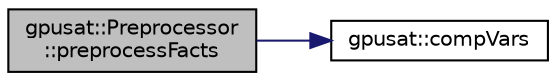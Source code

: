 digraph "gpusat::Preprocessor::preprocessFacts"
{
 // INTERACTIVE_SVG=YES
 // LATEX_PDF_SIZE
  edge [fontname="Helvetica",fontsize="10",labelfontname="Helvetica",labelfontsize="10"];
  node [fontname="Helvetica",fontsize="10",shape=record];
  rankdir="LR";
  Node1 [label="gpusat::Preprocessor\l::preprocessFacts",height=0.2,width=0.4,color="black", fillcolor="grey75", style="filled", fontcolor="black",tooltip=" "];
  Node1 -> Node2 [color="midnightblue",fontsize="10",style="solid",fontname="Helvetica"];
  Node2 [label="gpusat::compVars",height=0.2,width=0.4,color="black", fillcolor="white", style="filled",URL="$namespacegpusat.html#a1f445c345dcaf73f1835ce81473ef646",tooltip=" "];
}
